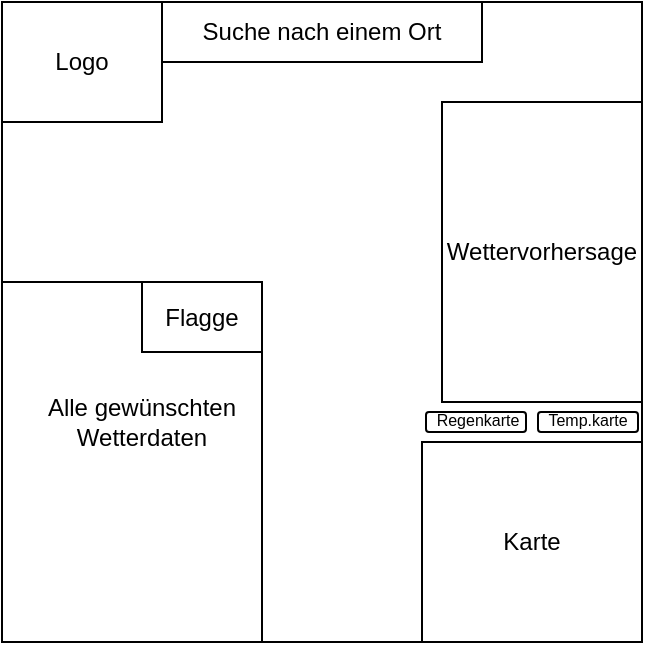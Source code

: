 <mxfile version="14.7.6" type="device"><diagram id="Rp1uuZmaMBFyNALYH9HF" name="Page-1"><mxGraphModel dx="677" dy="364" grid="1" gridSize="10" guides="1" tooltips="1" connect="1" arrows="1" fold="1" page="1" pageScale="1" pageWidth="827" pageHeight="1169" math="0" shadow="0"><root><mxCell id="0"/><mxCell id="1" parent="0"/><mxCell id="7zHt1FJm-N_VExYuSWgr-2" value="" style="whiteSpace=wrap;html=1;aspect=fixed;" vertex="1" parent="1"><mxGeometry x="240" y="240" width="320" height="320" as="geometry"/></mxCell><mxCell id="7zHt1FJm-N_VExYuSWgr-4" value="" style="rounded=0;whiteSpace=wrap;html=1;" vertex="1" parent="1"><mxGeometry x="240" y="240" width="80" height="60" as="geometry"/></mxCell><mxCell id="7zHt1FJm-N_VExYuSWgr-6" value="" style="rounded=0;whiteSpace=wrap;html=1;" vertex="1" parent="1"><mxGeometry x="320" y="240" width="160" height="30" as="geometry"/></mxCell><mxCell id="7zHt1FJm-N_VExYuSWgr-8" value="Suche nach einem Ort" style="text;html=1;strokeColor=none;fillColor=none;align=center;verticalAlign=middle;whiteSpace=wrap;rounded=0;" vertex="1" parent="1"><mxGeometry x="320" y="240" width="160" height="30" as="geometry"/></mxCell><mxCell id="7zHt1FJm-N_VExYuSWgr-11" value="" style="rounded=0;whiteSpace=wrap;html=1;" vertex="1" parent="1"><mxGeometry x="450" y="460" width="110" height="100" as="geometry"/></mxCell><mxCell id="7zHt1FJm-N_VExYuSWgr-12" value="" style="rounded=0;whiteSpace=wrap;html=1;" vertex="1" parent="1"><mxGeometry x="240" y="380" width="130" height="180" as="geometry"/></mxCell><mxCell id="7zHt1FJm-N_VExYuSWgr-13" value="" style="rounded=0;whiteSpace=wrap;html=1;" vertex="1" parent="1"><mxGeometry x="460" y="290" width="100" height="150" as="geometry"/></mxCell><mxCell id="7zHt1FJm-N_VExYuSWgr-15" value="" style="rounded=1;whiteSpace=wrap;html=1;" vertex="1" parent="1"><mxGeometry x="452" y="445" width="50" height="10" as="geometry"/></mxCell><mxCell id="7zHt1FJm-N_VExYuSWgr-16" value="" style="rounded=1;whiteSpace=wrap;html=1;" vertex="1" parent="1"><mxGeometry x="508" y="445" width="50" height="10" as="geometry"/></mxCell><mxCell id="7zHt1FJm-N_VExYuSWgr-17" value="Wettervorhersage" style="text;html=1;strokeColor=none;fillColor=none;align=center;verticalAlign=middle;whiteSpace=wrap;rounded=0;" vertex="1" parent="1"><mxGeometry x="490" y="342.5" width="40" height="45" as="geometry"/></mxCell><mxCell id="7zHt1FJm-N_VExYuSWgr-18" value="&lt;font style=&quot;font-size: 8px&quot;&gt;Regenkarte&lt;/font&gt;" style="text;html=1;strokeColor=none;fillColor=none;align=center;verticalAlign=middle;whiteSpace=wrap;rounded=0;" vertex="1" parent="1"><mxGeometry x="458" y="438" width="40" height="20" as="geometry"/></mxCell><mxCell id="7zHt1FJm-N_VExYuSWgr-19" value="&lt;font style=&quot;font-size: 8px&quot;&gt;Temp.karte&lt;/font&gt;" style="text;html=1;strokeColor=none;fillColor=none;align=center;verticalAlign=middle;whiteSpace=wrap;rounded=0;" vertex="1" parent="1"><mxGeometry x="513" y="438" width="40" height="20" as="geometry"/></mxCell><mxCell id="7zHt1FJm-N_VExYuSWgr-20" value="Karte" style="text;html=1;strokeColor=none;fillColor=none;align=center;verticalAlign=middle;whiteSpace=wrap;rounded=0;" vertex="1" parent="1"><mxGeometry x="485" y="500" width="40" height="20" as="geometry"/></mxCell><mxCell id="7zHt1FJm-N_VExYuSWgr-21" value="Alle gewünschten Wetterdaten" style="text;html=1;strokeColor=none;fillColor=none;align=center;verticalAlign=middle;whiteSpace=wrap;rounded=0;" vertex="1" parent="1"><mxGeometry x="260" y="440" width="100" height="20" as="geometry"/></mxCell><mxCell id="7zHt1FJm-N_VExYuSWgr-23" value="" style="rounded=0;whiteSpace=wrap;html=1;" vertex="1" parent="1"><mxGeometry x="310" y="380" width="60" height="35" as="geometry"/></mxCell><mxCell id="7zHt1FJm-N_VExYuSWgr-25" value="Flagge" style="text;html=1;strokeColor=none;fillColor=none;align=center;verticalAlign=middle;whiteSpace=wrap;rounded=0;" vertex="1" parent="1"><mxGeometry x="320" y="387.5" width="40" height="20" as="geometry"/></mxCell><mxCell id="7zHt1FJm-N_VExYuSWgr-27" value="Logo" style="text;html=1;strokeColor=none;fillColor=none;align=center;verticalAlign=middle;whiteSpace=wrap;rounded=0;" vertex="1" parent="1"><mxGeometry x="260" y="260" width="40" height="20" as="geometry"/></mxCell></root></mxGraphModel></diagram></mxfile>
